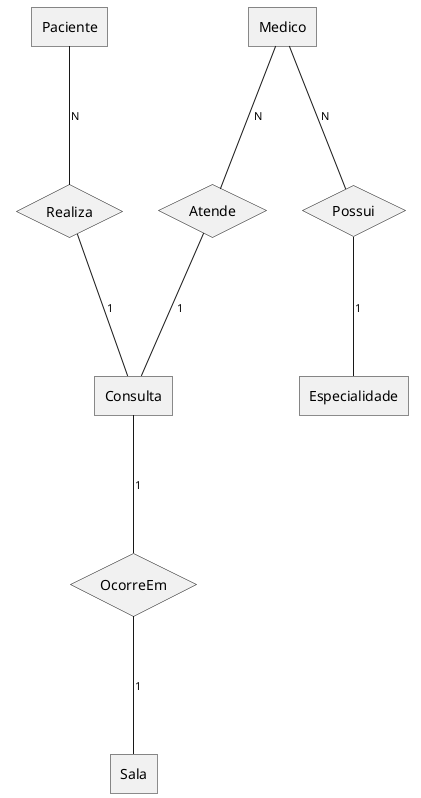 @startchen

entity Paciente {
}
entity Medico {
}
entity Consulta {
}
entity Especialidade {
}
entity Sala {
}

relationship Realiza {
}
relationship Atende {
}
relationship Possui {
}
relationship OcorreEm {
}

Paciente -N- Realiza
Realiza -1- Consulta

Medico -N- Atende
Atende -1- Consulta

Medico -N- Possui
Possui -1- Especialidade

Consulta -1- OcorreEm
OcorreEm -1- Sala

@endchen
